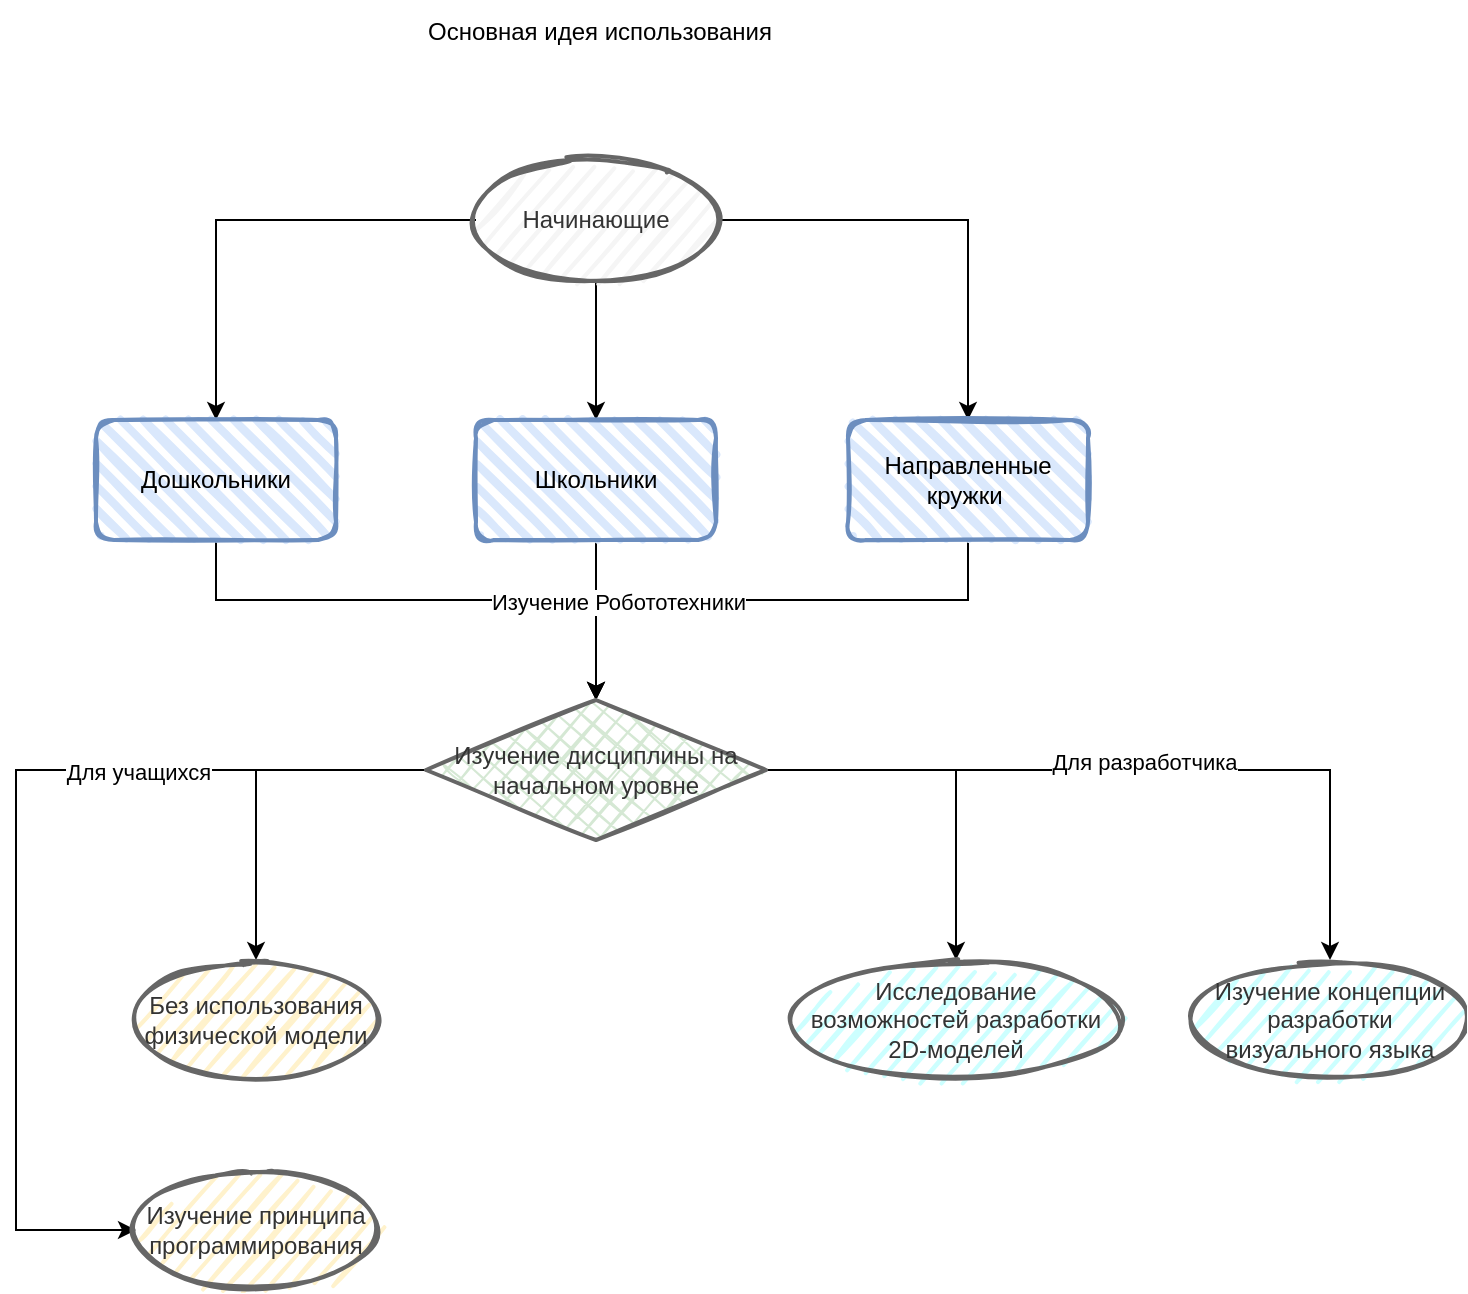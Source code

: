 <mxfile version="20.5.1" type="github">
  <diagram id="d4mniLfZu_nXh2yH1ECH" name="Страница 1">
    <mxGraphModel dx="942" dy="634" grid="1" gridSize="10" guides="1" tooltips="1" connect="1" arrows="1" fold="1" page="1" pageScale="1" pageWidth="827" pageHeight="1169" math="0" shadow="0">
      <root>
        <mxCell id="0" />
        <mxCell id="1" parent="0" />
        <mxCell id="qA2crqx2JtQtUSei5ESx-2" value="Основная идея использования" style="text;strokeColor=none;fillColor=none;align=left;verticalAlign=middle;spacingLeft=4;spacingRight=4;overflow=hidden;points=[[0,0.5],[1,0.5]];portConstraint=eastwest;rotatable=0;" parent="1" vertex="1">
          <mxGeometry x="300" width="206" height="30" as="geometry" />
        </mxCell>
        <mxCell id="qA2crqx2JtQtUSei5ESx-10" style="edgeStyle=orthogonalEdgeStyle;rounded=0;orthogonalLoop=1;jettySize=auto;html=1;" parent="1" source="qA2crqx2JtQtUSei5ESx-3" target="qA2crqx2JtQtUSei5ESx-5" edge="1">
          <mxGeometry relative="1" as="geometry" />
        </mxCell>
        <mxCell id="qA2crqx2JtQtUSei5ESx-11" style="edgeStyle=orthogonalEdgeStyle;rounded=0;orthogonalLoop=1;jettySize=auto;html=1;" parent="1" source="qA2crqx2JtQtUSei5ESx-3" target="qA2crqx2JtQtUSei5ESx-4" edge="1">
          <mxGeometry relative="1" as="geometry" />
        </mxCell>
        <mxCell id="qA2crqx2JtQtUSei5ESx-12" style="edgeStyle=orthogonalEdgeStyle;rounded=0;orthogonalLoop=1;jettySize=auto;html=1;" parent="1" source="qA2crqx2JtQtUSei5ESx-3" target="qA2crqx2JtQtUSei5ESx-6" edge="1">
          <mxGeometry relative="1" as="geometry" />
        </mxCell>
        <mxCell id="qA2crqx2JtQtUSei5ESx-3" value="Начинающие" style="ellipse;whiteSpace=wrap;html=1;strokeWidth=2;fillWeight=2;hachureGap=8;fillColor=#f5f5f5;fillStyle=dots;sketch=1;strokeColor=#666666;fontColor=#333333;" parent="1" vertex="1">
          <mxGeometry x="330" y="80" width="120" height="60" as="geometry" />
        </mxCell>
        <mxCell id="qA2crqx2JtQtUSei5ESx-14" style="edgeStyle=orthogonalEdgeStyle;rounded=0;orthogonalLoop=1;jettySize=auto;html=1;entryX=0.5;entryY=0;entryDx=0;entryDy=0;" parent="1" source="qA2crqx2JtQtUSei5ESx-4" target="qA2crqx2JtQtUSei5ESx-13" edge="1">
          <mxGeometry relative="1" as="geometry" />
        </mxCell>
        <mxCell id="qA2crqx2JtQtUSei5ESx-4" value="Школьники" style="rounded=1;whiteSpace=wrap;html=1;strokeWidth=2;fillWeight=4;hachureGap=8;hachureAngle=45;fillColor=#dae8fc;sketch=1;strokeColor=#6c8ebf;" parent="1" vertex="1">
          <mxGeometry x="330" y="210" width="120" height="60" as="geometry" />
        </mxCell>
        <mxCell id="qA2crqx2JtQtUSei5ESx-15" style="edgeStyle=orthogonalEdgeStyle;rounded=0;orthogonalLoop=1;jettySize=auto;html=1;entryX=0.5;entryY=0;entryDx=0;entryDy=0;" parent="1" source="qA2crqx2JtQtUSei5ESx-5" target="qA2crqx2JtQtUSei5ESx-13" edge="1">
          <mxGeometry relative="1" as="geometry">
            <Array as="points">
              <mxPoint x="200" y="300" />
              <mxPoint x="390" y="300" />
            </Array>
          </mxGeometry>
        </mxCell>
        <mxCell id="qA2crqx2JtQtUSei5ESx-5" value="Дошкольники" style="rounded=1;whiteSpace=wrap;html=1;strokeWidth=2;fillWeight=4;hachureGap=8;hachureAngle=45;fillColor=#dae8fc;sketch=1;strokeColor=#6c8ebf;" parent="1" vertex="1">
          <mxGeometry x="140" y="210" width="120" height="60" as="geometry" />
        </mxCell>
        <mxCell id="qA2crqx2JtQtUSei5ESx-16" style="edgeStyle=orthogonalEdgeStyle;rounded=0;orthogonalLoop=1;jettySize=auto;html=1;entryX=0.5;entryY=0;entryDx=0;entryDy=0;" parent="1" source="qA2crqx2JtQtUSei5ESx-6" target="qA2crqx2JtQtUSei5ESx-13" edge="1">
          <mxGeometry relative="1" as="geometry">
            <Array as="points">
              <mxPoint x="576" y="300" />
              <mxPoint x="390" y="300" />
            </Array>
          </mxGeometry>
        </mxCell>
        <mxCell id="qA2crqx2JtQtUSei5ESx-17" value="Изучение Робототехники" style="edgeLabel;html=1;align=center;verticalAlign=middle;resizable=0;points=[];" parent="qA2crqx2JtQtUSei5ESx-16" vertex="1" connectable="0">
          <mxGeometry x="0.541" y="1" relative="1" as="geometry">
            <mxPoint as="offset" />
          </mxGeometry>
        </mxCell>
        <mxCell id="qA2crqx2JtQtUSei5ESx-6" value="Направленные кружки&amp;nbsp;" style="rounded=1;whiteSpace=wrap;html=1;strokeWidth=2;fillWeight=4;hachureGap=8;hachureAngle=45;fillColor=#dae8fc;sketch=1;strokeColor=#6c8ebf;" parent="1" vertex="1">
          <mxGeometry x="516" y="210" width="120" height="60" as="geometry" />
        </mxCell>
        <mxCell id="qA2crqx2JtQtUSei5ESx-20" style="edgeStyle=orthogonalEdgeStyle;rounded=0;orthogonalLoop=1;jettySize=auto;html=1;" parent="1" source="qA2crqx2JtQtUSei5ESx-13" target="qA2crqx2JtQtUSei5ESx-18" edge="1">
          <mxGeometry relative="1" as="geometry" />
        </mxCell>
        <mxCell id="qA2crqx2JtQtUSei5ESx-21" style="edgeStyle=orthogonalEdgeStyle;rounded=0;orthogonalLoop=1;jettySize=auto;html=1;" parent="1" source="qA2crqx2JtQtUSei5ESx-13" target="qA2crqx2JtQtUSei5ESx-19" edge="1">
          <mxGeometry relative="1" as="geometry">
            <Array as="points">
              <mxPoint x="100" y="385" />
              <mxPoint x="100" y="615" />
            </Array>
          </mxGeometry>
        </mxCell>
        <mxCell id="uj2A-WXP1hfsSaQdSaEJ-1" value="Для учащихся" style="edgeLabel;html=1;align=center;verticalAlign=middle;resizable=0;points=[];" vertex="1" connectable="0" parent="qA2crqx2JtQtUSei5ESx-21">
          <mxGeometry x="-0.417" y="1" relative="1" as="geometry">
            <mxPoint as="offset" />
          </mxGeometry>
        </mxCell>
        <mxCell id="uj2A-WXP1hfsSaQdSaEJ-5" style="edgeStyle=orthogonalEdgeStyle;rounded=0;orthogonalLoop=1;jettySize=auto;html=1;" edge="1" parent="1" source="qA2crqx2JtQtUSei5ESx-13" target="uj2A-WXP1hfsSaQdSaEJ-2">
          <mxGeometry relative="1" as="geometry" />
        </mxCell>
        <mxCell id="uj2A-WXP1hfsSaQdSaEJ-6" style="edgeStyle=orthogonalEdgeStyle;rounded=0;orthogonalLoop=1;jettySize=auto;html=1;" edge="1" parent="1" source="qA2crqx2JtQtUSei5ESx-13" target="uj2A-WXP1hfsSaQdSaEJ-3">
          <mxGeometry relative="1" as="geometry" />
        </mxCell>
        <mxCell id="uj2A-WXP1hfsSaQdSaEJ-7" value="Для разработчика" style="edgeLabel;html=1;align=center;verticalAlign=middle;resizable=0;points=[];" vertex="1" connectable="0" parent="uj2A-WXP1hfsSaQdSaEJ-6">
          <mxGeometry x="0.001" y="4" relative="1" as="geometry">
            <mxPoint as="offset" />
          </mxGeometry>
        </mxCell>
        <mxCell id="qA2crqx2JtQtUSei5ESx-13" value="Изучение дисциплины на начальном уровне" style="rhombus;whiteSpace=wrap;html=1;strokeWidth=2;fillWeight=-1;hachureGap=8;fillStyle=cross-hatch;sketch=1;fillColor=#D5E8D4;fontColor=#333333;strokeColor=#666666;" parent="1" vertex="1">
          <mxGeometry x="305" y="350" width="170" height="70" as="geometry" />
        </mxCell>
        <mxCell id="qA2crqx2JtQtUSei5ESx-18" value="Без использования физической модели" style="ellipse;whiteSpace=wrap;html=1;strokeWidth=2;fillWeight=2;hachureGap=8;fillColor=#FFF2CC;fillStyle=dots;sketch=1;strokeColor=#666666;fontColor=#333333;" parent="1" vertex="1">
          <mxGeometry x="160" y="480" width="120" height="60" as="geometry" />
        </mxCell>
        <mxCell id="qA2crqx2JtQtUSei5ESx-19" value="Изучение принципа программирования" style="ellipse;whiteSpace=wrap;html=1;strokeWidth=2;fillWeight=2;hachureGap=8;fillColor=#FFF2CC;fillStyle=dots;sketch=1;strokeColor=#666666;fontColor=#333333;" parent="1" vertex="1">
          <mxGeometry x="160" y="585" width="120" height="60" as="geometry" />
        </mxCell>
        <mxCell id="uj2A-WXP1hfsSaQdSaEJ-2" value="Исследование возможностей разработки 2D-моделей" style="ellipse;whiteSpace=wrap;html=1;strokeWidth=2;fillWeight=2;hachureGap=8;fillColor=#CCFFFF;fillStyle=dots;sketch=1;strokeColor=#666666;fontColor=#333333;" vertex="1" parent="1">
          <mxGeometry x="490" y="480" width="160" height="60" as="geometry" />
        </mxCell>
        <mxCell id="uj2A-WXP1hfsSaQdSaEJ-3" value="Изучение концепции разработки визуального языка" style="ellipse;whiteSpace=wrap;html=1;strokeWidth=2;fillWeight=2;hachureGap=8;fillColor=#CCFFFF;fillStyle=dots;sketch=1;strokeColor=#666666;fontColor=#333333;" vertex="1" parent="1">
          <mxGeometry x="690" y="480" width="134" height="60" as="geometry" />
        </mxCell>
      </root>
    </mxGraphModel>
  </diagram>
</mxfile>

